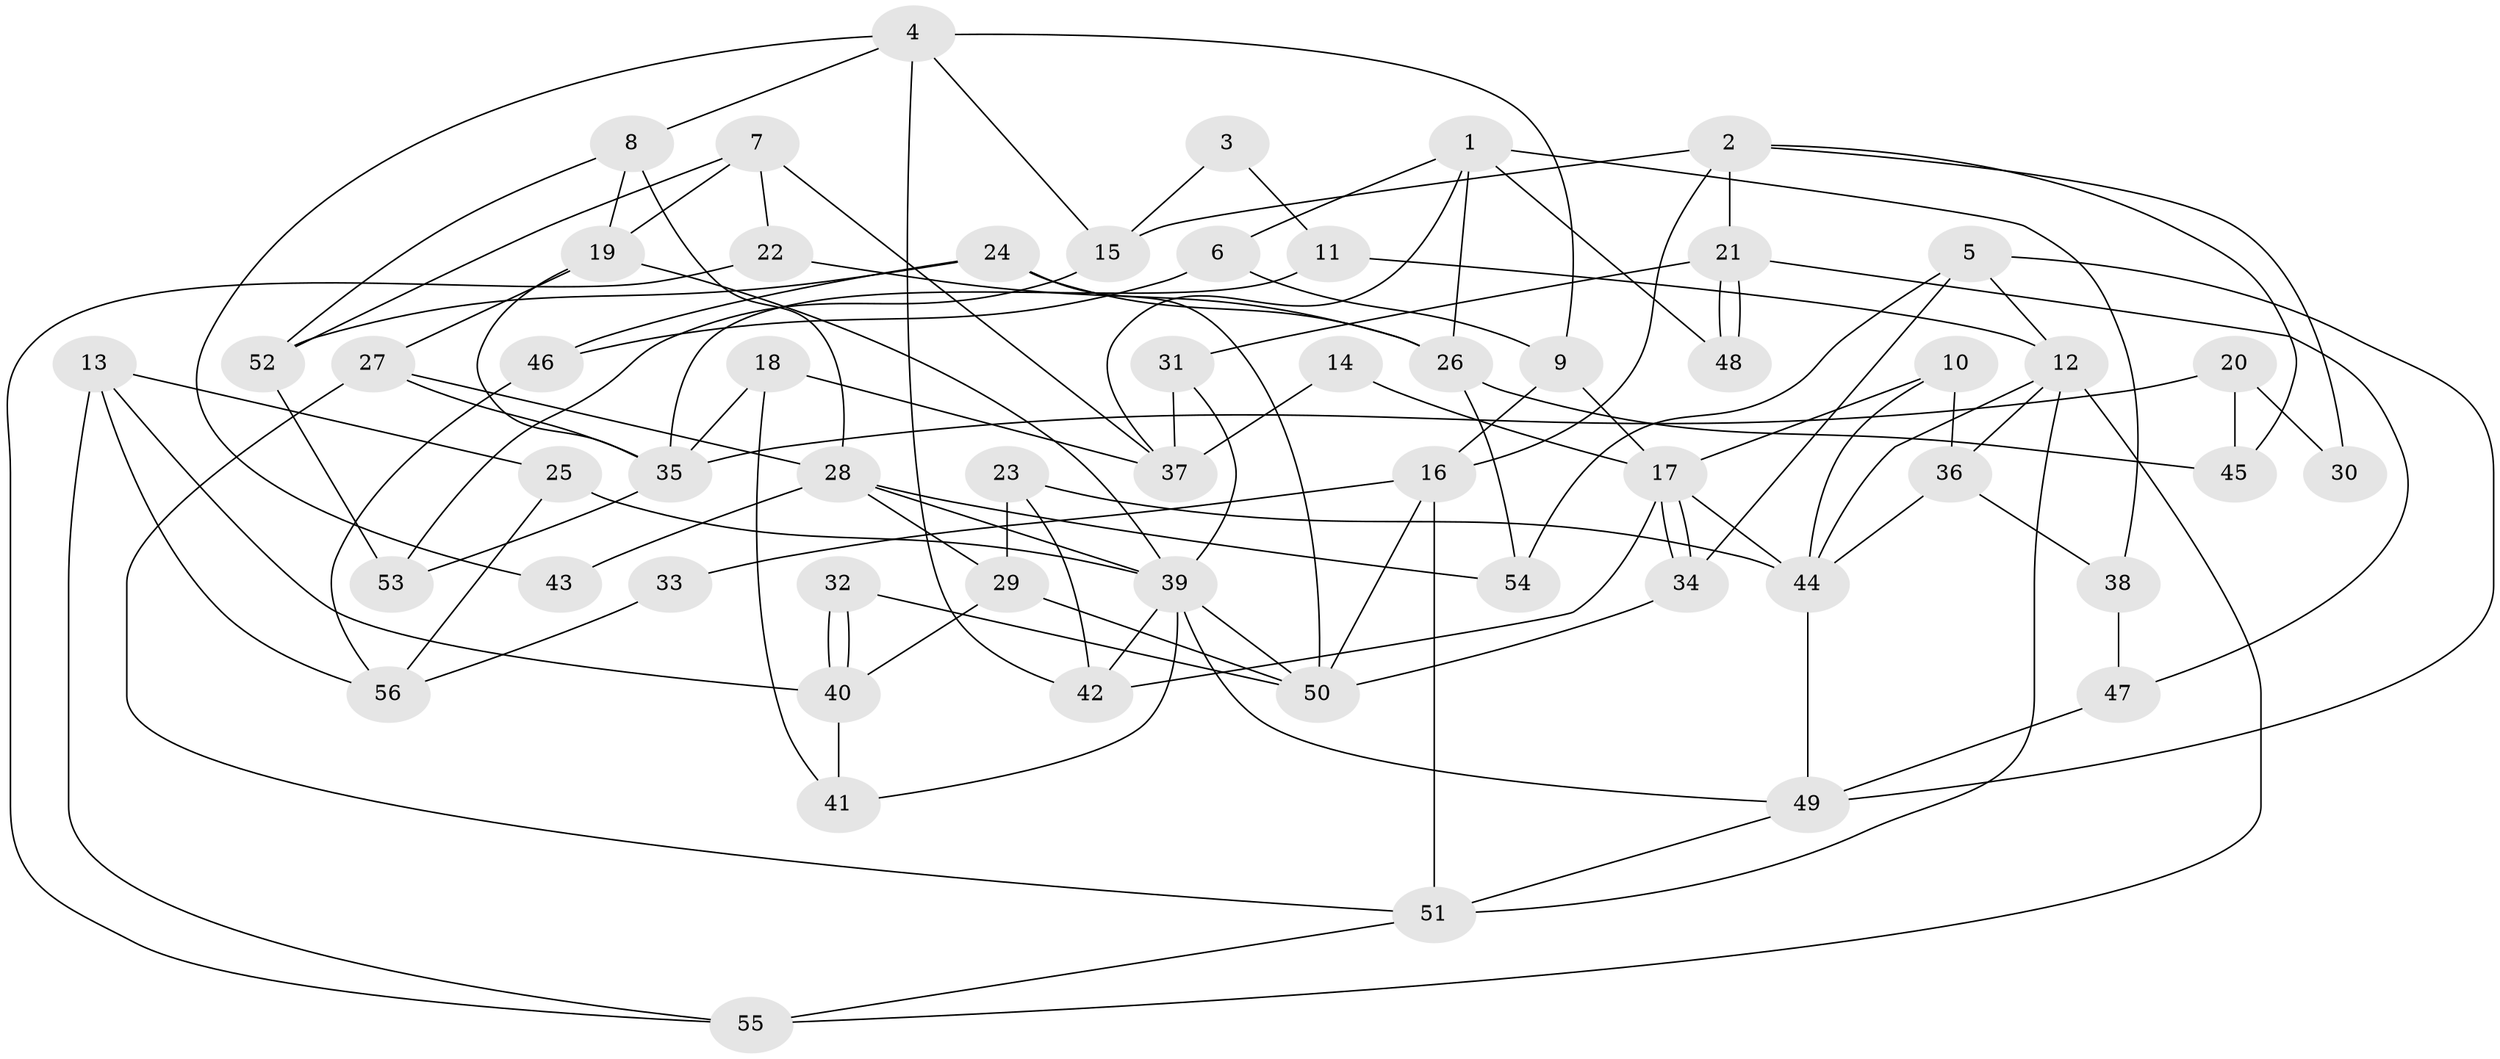 // coarse degree distribution, {5: 0.14285714285714285, 8: 0.05714285714285714, 3: 0.17142857142857143, 4: 0.17142857142857143, 6: 0.2, 2: 0.14285714285714285, 7: 0.08571428571428572, 10: 0.02857142857142857}
// Generated by graph-tools (version 1.1) at 2025/24/03/03/25 07:24:01]
// undirected, 56 vertices, 112 edges
graph export_dot {
graph [start="1"]
  node [color=gray90,style=filled];
  1;
  2;
  3;
  4;
  5;
  6;
  7;
  8;
  9;
  10;
  11;
  12;
  13;
  14;
  15;
  16;
  17;
  18;
  19;
  20;
  21;
  22;
  23;
  24;
  25;
  26;
  27;
  28;
  29;
  30;
  31;
  32;
  33;
  34;
  35;
  36;
  37;
  38;
  39;
  40;
  41;
  42;
  43;
  44;
  45;
  46;
  47;
  48;
  49;
  50;
  51;
  52;
  53;
  54;
  55;
  56;
  1 -- 37;
  1 -- 26;
  1 -- 6;
  1 -- 38;
  1 -- 48;
  2 -- 21;
  2 -- 15;
  2 -- 16;
  2 -- 30;
  2 -- 45;
  3 -- 15;
  3 -- 11;
  4 -- 9;
  4 -- 42;
  4 -- 8;
  4 -- 15;
  4 -- 43;
  5 -- 12;
  5 -- 49;
  5 -- 34;
  5 -- 54;
  6 -- 9;
  6 -- 46;
  7 -- 19;
  7 -- 37;
  7 -- 22;
  7 -- 52;
  8 -- 52;
  8 -- 19;
  8 -- 28;
  9 -- 16;
  9 -- 17;
  10 -- 36;
  10 -- 17;
  10 -- 44;
  11 -- 12;
  11 -- 35;
  12 -- 55;
  12 -- 44;
  12 -- 36;
  12 -- 51;
  13 -- 40;
  13 -- 25;
  13 -- 55;
  13 -- 56;
  14 -- 17;
  14 -- 37;
  15 -- 53;
  16 -- 50;
  16 -- 33;
  16 -- 51;
  17 -- 44;
  17 -- 34;
  17 -- 34;
  17 -- 42;
  18 -- 35;
  18 -- 41;
  18 -- 37;
  19 -- 27;
  19 -- 35;
  19 -- 39;
  20 -- 35;
  20 -- 45;
  20 -- 30;
  21 -- 47;
  21 -- 48;
  21 -- 48;
  21 -- 31;
  22 -- 55;
  22 -- 26;
  23 -- 44;
  23 -- 42;
  23 -- 29;
  24 -- 50;
  24 -- 26;
  24 -- 46;
  24 -- 52;
  25 -- 39;
  25 -- 56;
  26 -- 54;
  26 -- 45;
  27 -- 28;
  27 -- 51;
  27 -- 35;
  28 -- 29;
  28 -- 39;
  28 -- 43;
  28 -- 54;
  29 -- 50;
  29 -- 40;
  31 -- 39;
  31 -- 37;
  32 -- 40;
  32 -- 40;
  32 -- 50;
  33 -- 56;
  34 -- 50;
  35 -- 53;
  36 -- 44;
  36 -- 38;
  38 -- 47;
  39 -- 41;
  39 -- 42;
  39 -- 49;
  39 -- 50;
  40 -- 41;
  44 -- 49;
  46 -- 56;
  47 -- 49;
  49 -- 51;
  51 -- 55;
  52 -- 53;
}
